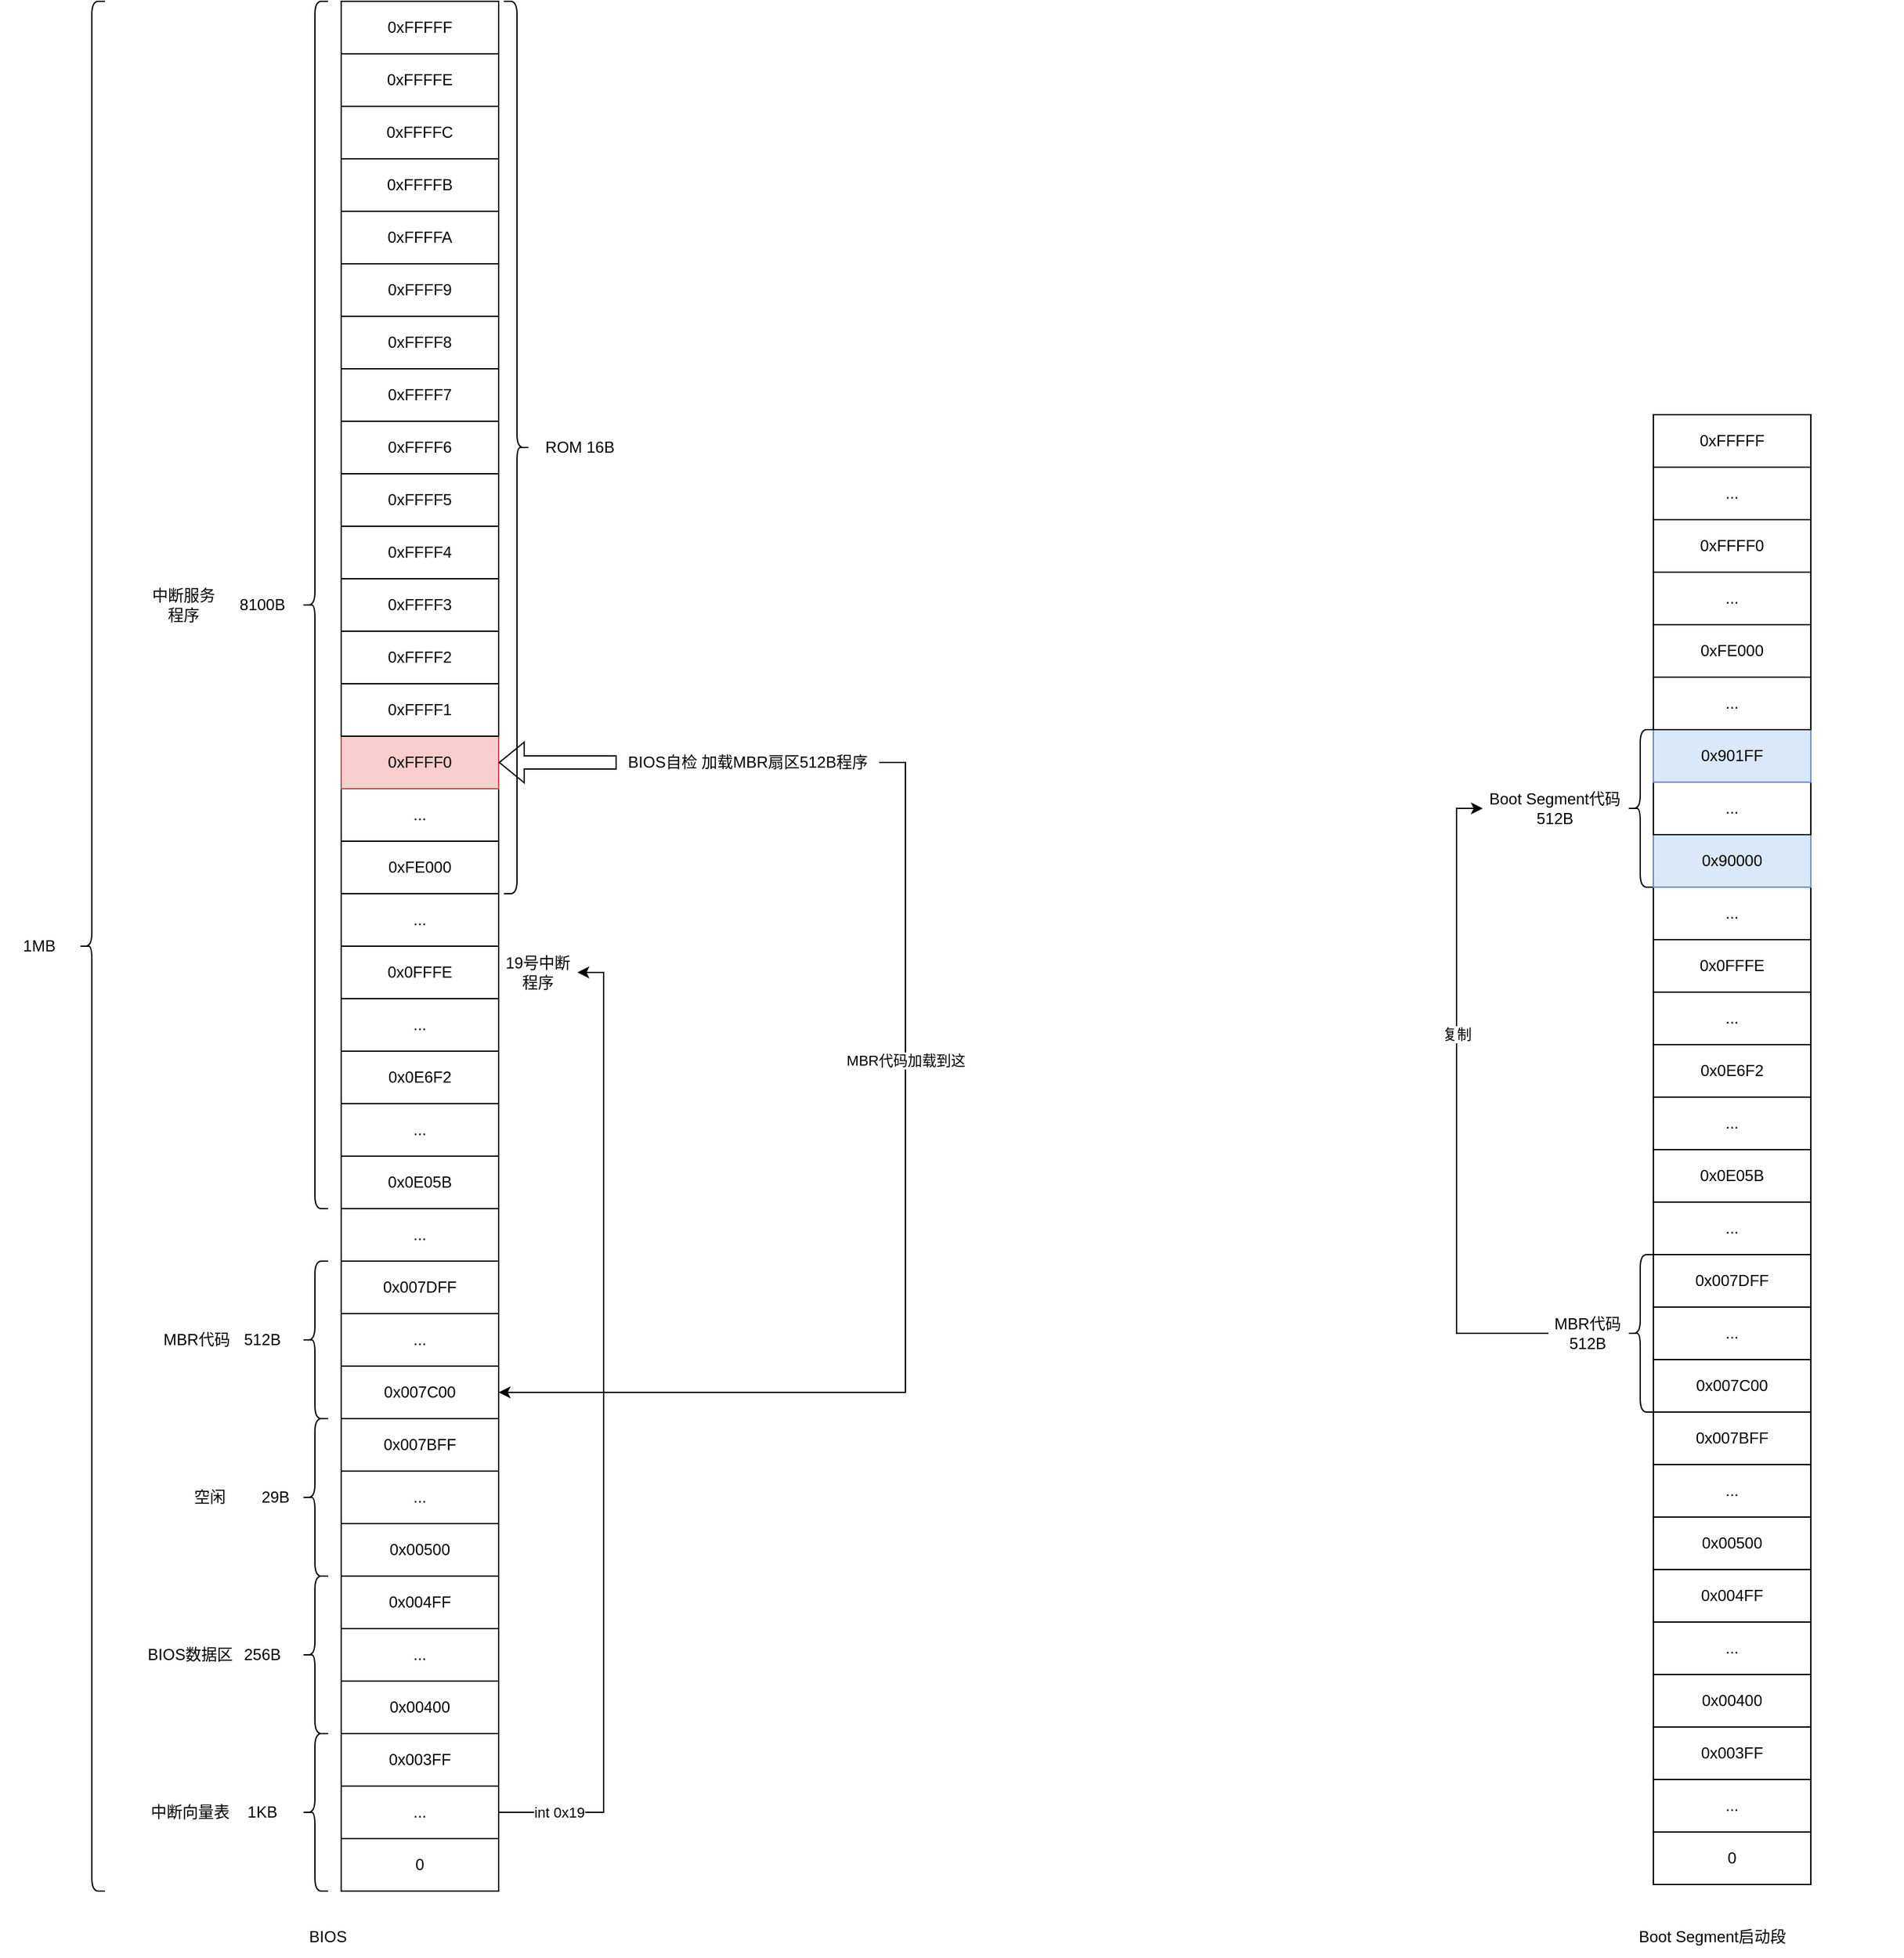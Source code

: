 <mxfile version="26.0.16">
  <diagram name="第 1 页" id="WGkBW5IIXQicfwlrZCdL">
    <mxGraphModel dx="1191" dy="1868" grid="1" gridSize="10" guides="1" tooltips="1" connect="1" arrows="1" fold="1" page="1" pageScale="1" pageWidth="827" pageHeight="1169" math="0" shadow="0">
      <root>
        <mxCell id="0" />
        <mxCell id="1" parent="0" />
        <mxCell id="3c7TaoVtellls8Rgn1t3-1" value="0x00400" style="rounded=0;whiteSpace=wrap;html=1;" parent="1" vertex="1">
          <mxGeometry x="280" y="680" width="120" height="40" as="geometry" />
        </mxCell>
        <mxCell id="3c7TaoVtellls8Rgn1t3-2" value="..." style="rounded=0;whiteSpace=wrap;html=1;" parent="1" vertex="1">
          <mxGeometry x="280" y="640" width="120" height="40" as="geometry" />
        </mxCell>
        <mxCell id="3c7TaoVtellls8Rgn1t3-3" value="0x004FF" style="rounded=0;whiteSpace=wrap;html=1;" parent="1" vertex="1">
          <mxGeometry x="280" y="600" width="120" height="40" as="geometry" />
        </mxCell>
        <mxCell id="3c7TaoVtellls8Rgn1t3-4" value="0" style="rounded=0;whiteSpace=wrap;html=1;" parent="1" vertex="1">
          <mxGeometry x="280" y="800" width="120" height="40" as="geometry" />
        </mxCell>
        <mxCell id="3c7TaoVtellls8Rgn1t3-30" style="edgeStyle=orthogonalEdgeStyle;rounded=0;orthogonalLoop=1;jettySize=auto;html=1;exitX=1;exitY=0.5;exitDx=0;exitDy=0;entryX=1;entryY=0.5;entryDx=0;entryDy=0;" parent="1" source="3c7TaoVtellls8Rgn1t3-5" target="3c7TaoVtellls8Rgn1t3-29" edge="1">
          <mxGeometry relative="1" as="geometry" />
        </mxCell>
        <mxCell id="3c7TaoVtellls8Rgn1t3-31" value="int 0x19" style="edgeLabel;html=1;align=center;verticalAlign=middle;resizable=0;points=[];" parent="3c7TaoVtellls8Rgn1t3-30" vertex="1" connectable="0">
          <mxGeometry x="-0.876" relative="1" as="geometry">
            <mxPoint as="offset" />
          </mxGeometry>
        </mxCell>
        <mxCell id="3c7TaoVtellls8Rgn1t3-5" value="..." style="rounded=0;whiteSpace=wrap;html=1;" parent="1" vertex="1">
          <mxGeometry x="280" y="760" width="120" height="40" as="geometry" />
        </mxCell>
        <mxCell id="3c7TaoVtellls8Rgn1t3-6" value="0x003FF" style="rounded=0;whiteSpace=wrap;html=1;" parent="1" vertex="1">
          <mxGeometry x="280" y="720" width="120" height="40" as="geometry" />
        </mxCell>
        <mxCell id="3c7TaoVtellls8Rgn1t3-8" value="中断向量表" style="text;html=1;align=center;verticalAlign=middle;whiteSpace=wrap;rounded=0;" parent="1" vertex="1">
          <mxGeometry x="130" y="765" width="70" height="30" as="geometry" />
        </mxCell>
        <mxCell id="3c7TaoVtellls8Rgn1t3-9" value="" style="shape=curlyBracket;whiteSpace=wrap;html=1;rounded=1;labelPosition=left;verticalLabelPosition=middle;align=right;verticalAlign=middle;" parent="1" vertex="1">
          <mxGeometry x="250" y="600" width="20" height="120" as="geometry" />
        </mxCell>
        <mxCell id="3c7TaoVtellls8Rgn1t3-10" value="1KB" style="text;html=1;align=center;verticalAlign=middle;whiteSpace=wrap;rounded=0;" parent="1" vertex="1">
          <mxGeometry x="190" y="765" width="60" height="30" as="geometry" />
        </mxCell>
        <mxCell id="3c7TaoVtellls8Rgn1t3-11" value="" style="shape=curlyBracket;whiteSpace=wrap;html=1;rounded=1;labelPosition=left;verticalLabelPosition=middle;align=right;verticalAlign=middle;" parent="1" vertex="1">
          <mxGeometry x="250" y="720" width="20" height="120" as="geometry" />
        </mxCell>
        <mxCell id="3c7TaoVtellls8Rgn1t3-12" value="256B" style="text;html=1;align=center;verticalAlign=middle;whiteSpace=wrap;rounded=0;" parent="1" vertex="1">
          <mxGeometry x="190" y="645" width="60" height="30" as="geometry" />
        </mxCell>
        <mxCell id="3c7TaoVtellls8Rgn1t3-13" value="BIOS数据区" style="text;html=1;align=center;verticalAlign=middle;whiteSpace=wrap;rounded=0;" parent="1" vertex="1">
          <mxGeometry x="130" y="645" width="70" height="30" as="geometry" />
        </mxCell>
        <mxCell id="3c7TaoVtellls8Rgn1t3-14" value="..." style="rounded=0;whiteSpace=wrap;html=1;" parent="1" vertex="1">
          <mxGeometry x="280" y="320" width="120" height="40" as="geometry" />
        </mxCell>
        <mxCell id="3c7TaoVtellls8Rgn1t3-15" value="0x0E05B" style="rounded=0;whiteSpace=wrap;html=1;" parent="1" vertex="1">
          <mxGeometry x="280" y="280" width="120" height="40" as="geometry" />
        </mxCell>
        <mxCell id="3c7TaoVtellls8Rgn1t3-16" value="0x0FFFE" style="rounded=0;whiteSpace=wrap;html=1;" parent="1" vertex="1">
          <mxGeometry x="280" y="120" width="120" height="40" as="geometry" />
        </mxCell>
        <mxCell id="3c7TaoVtellls8Rgn1t3-17" value="..." style="rounded=0;whiteSpace=wrap;html=1;" parent="1" vertex="1">
          <mxGeometry x="280" y="240" width="120" height="40" as="geometry" />
        </mxCell>
        <mxCell id="3c7TaoVtellls8Rgn1t3-18" value="" style="shape=curlyBracket;whiteSpace=wrap;html=1;rounded=1;labelPosition=left;verticalLabelPosition=middle;align=right;verticalAlign=middle;" parent="1" vertex="1">
          <mxGeometry x="250" y="-600" width="20" height="920" as="geometry" />
        </mxCell>
        <mxCell id="3c7TaoVtellls8Rgn1t3-19" value="8100B" style="text;html=1;align=center;verticalAlign=middle;whiteSpace=wrap;rounded=0;" parent="1" vertex="1">
          <mxGeometry x="190" y="-155" width="60" height="30" as="geometry" />
        </mxCell>
        <mxCell id="3c7TaoVtellls8Rgn1t3-20" value="中断服务程序" style="text;html=1;align=center;verticalAlign=middle;whiteSpace=wrap;rounded=0;" parent="1" vertex="1">
          <mxGeometry x="130" y="-155" width="60" height="30" as="geometry" />
        </mxCell>
        <mxCell id="3c7TaoVtellls8Rgn1t3-21" value="..." style="rounded=0;whiteSpace=wrap;html=1;" parent="1" vertex="1">
          <mxGeometry x="280" y="80" width="120" height="40" as="geometry" />
        </mxCell>
        <mxCell id="3c7TaoVtellls8Rgn1t3-23" value="" style="shape=curlyBracket;whiteSpace=wrap;html=1;rounded=1;labelPosition=left;verticalLabelPosition=middle;align=right;verticalAlign=middle;" parent="1" vertex="1">
          <mxGeometry x="80" y="-600" width="20" height="1440" as="geometry" />
        </mxCell>
        <mxCell id="3c7TaoVtellls8Rgn1t3-24" value="1MB" style="text;html=1;align=center;verticalAlign=middle;whiteSpace=wrap;rounded=0;" parent="1" vertex="1">
          <mxGeometry x="20" y="105" width="60" height="30" as="geometry" />
        </mxCell>
        <mxCell id="3c7TaoVtellls8Rgn1t3-25" value="BIOS" style="text;html=1;align=center;verticalAlign=middle;whiteSpace=wrap;rounded=0;" parent="1" vertex="1">
          <mxGeometry x="220" y="860" width="100" height="30" as="geometry" />
        </mxCell>
        <mxCell id="3c7TaoVtellls8Rgn1t3-26" value="0x0E6F2" style="rounded=0;whiteSpace=wrap;html=1;" parent="1" vertex="1">
          <mxGeometry x="280" y="200" width="120" height="40" as="geometry" />
        </mxCell>
        <mxCell id="3c7TaoVtellls8Rgn1t3-27" value="..." style="rounded=0;whiteSpace=wrap;html=1;" parent="1" vertex="1">
          <mxGeometry x="280" y="160" width="120" height="40" as="geometry" />
        </mxCell>
        <mxCell id="3c7TaoVtellls8Rgn1t3-29" value="19号中断程序" style="text;html=1;align=center;verticalAlign=middle;whiteSpace=wrap;rounded=0;" parent="1" vertex="1">
          <mxGeometry x="400" y="125" width="60" height="30" as="geometry" />
        </mxCell>
        <mxCell id="3c7TaoVtellls8Rgn1t3-32" value="0xFE000" style="rounded=0;whiteSpace=wrap;html=1;" parent="1" vertex="1">
          <mxGeometry x="280" y="40" width="120" height="40" as="geometry" />
        </mxCell>
        <mxCell id="3c7TaoVtellls8Rgn1t3-33" value="..." style="rounded=0;whiteSpace=wrap;html=1;" parent="1" vertex="1">
          <mxGeometry x="280" width="120" height="40" as="geometry" />
        </mxCell>
        <mxCell id="3c7TaoVtellls8Rgn1t3-34" value="0xFFFF0" style="rounded=0;whiteSpace=wrap;html=1;fillColor=#f8cecc;strokeColor=#b85450;" parent="1" vertex="1">
          <mxGeometry x="280" y="-40" width="120" height="40" as="geometry" />
        </mxCell>
        <mxCell id="3c7TaoVtellls8Rgn1t3-36" value="" style="shape=curlyBracket;whiteSpace=wrap;html=1;rounded=1;flipH=1;labelPosition=right;verticalLabelPosition=middle;align=left;verticalAlign=middle;" parent="1" vertex="1">
          <mxGeometry x="404" y="-600" width="20" height="680" as="geometry" />
        </mxCell>
        <mxCell id="3c7TaoVtellls8Rgn1t3-37" value="ROM 16B" style="text;html=1;align=center;verticalAlign=middle;whiteSpace=wrap;rounded=0;" parent="1" vertex="1">
          <mxGeometry x="413.5" y="-275" width="96" height="30" as="geometry" />
        </mxCell>
        <mxCell id="3c7TaoVtellls8Rgn1t3-38" value="0xFFFFF" style="rounded=0;whiteSpace=wrap;html=1;" parent="1" vertex="1">
          <mxGeometry x="280" y="-600" width="120" height="40" as="geometry" />
        </mxCell>
        <mxCell id="3c7TaoVtellls8Rgn1t3-39" value="0xFFFFE" style="rounded=0;whiteSpace=wrap;html=1;" parent="1" vertex="1">
          <mxGeometry x="280" y="-560" width="120" height="40" as="geometry" />
        </mxCell>
        <mxCell id="3c7TaoVtellls8Rgn1t3-40" value="0xFFFFC" style="rounded=0;whiteSpace=wrap;html=1;" parent="1" vertex="1">
          <mxGeometry x="280" y="-520" width="120" height="40" as="geometry" />
        </mxCell>
        <mxCell id="3c7TaoVtellls8Rgn1t3-41" value="0xFFFFB" style="rounded=0;whiteSpace=wrap;html=1;" parent="1" vertex="1">
          <mxGeometry x="280" y="-480" width="120" height="40" as="geometry" />
        </mxCell>
        <mxCell id="3c7TaoVtellls8Rgn1t3-42" value="0xFFFFA" style="rounded=0;whiteSpace=wrap;html=1;" parent="1" vertex="1">
          <mxGeometry x="280" y="-440" width="120" height="40" as="geometry" />
        </mxCell>
        <mxCell id="3c7TaoVtellls8Rgn1t3-43" value="0xFFFF9" style="rounded=0;whiteSpace=wrap;html=1;" parent="1" vertex="1">
          <mxGeometry x="280" y="-400" width="120" height="40" as="geometry" />
        </mxCell>
        <mxCell id="3c7TaoVtellls8Rgn1t3-44" value="0xFFFF8" style="rounded=0;whiteSpace=wrap;html=1;" parent="1" vertex="1">
          <mxGeometry x="280" y="-360" width="120" height="40" as="geometry" />
        </mxCell>
        <mxCell id="3c7TaoVtellls8Rgn1t3-45" value="0xFFFF7" style="rounded=0;whiteSpace=wrap;html=1;" parent="1" vertex="1">
          <mxGeometry x="280" y="-320" width="120" height="40" as="geometry" />
        </mxCell>
        <mxCell id="3c7TaoVtellls8Rgn1t3-46" value="0xFFFF6" style="rounded=0;whiteSpace=wrap;html=1;" parent="1" vertex="1">
          <mxGeometry x="280" y="-280" width="120" height="40" as="geometry" />
        </mxCell>
        <mxCell id="3c7TaoVtellls8Rgn1t3-47" value="0xFFFF5" style="rounded=0;whiteSpace=wrap;html=1;" parent="1" vertex="1">
          <mxGeometry x="280" y="-240" width="120" height="40" as="geometry" />
        </mxCell>
        <mxCell id="3c7TaoVtellls8Rgn1t3-48" value="0xFFFF4" style="rounded=0;whiteSpace=wrap;html=1;" parent="1" vertex="1">
          <mxGeometry x="280" y="-200" width="120" height="40" as="geometry" />
        </mxCell>
        <mxCell id="3c7TaoVtellls8Rgn1t3-49" value="0xFFFF3" style="rounded=0;whiteSpace=wrap;html=1;" parent="1" vertex="1">
          <mxGeometry x="280" y="-160" width="120" height="40" as="geometry" />
        </mxCell>
        <mxCell id="3c7TaoVtellls8Rgn1t3-50" value="0xFFFF2" style="rounded=0;whiteSpace=wrap;html=1;" parent="1" vertex="1">
          <mxGeometry x="280" y="-120" width="120" height="40" as="geometry" />
        </mxCell>
        <mxCell id="3c7TaoVtellls8Rgn1t3-51" value="0xFFFF1" style="rounded=0;whiteSpace=wrap;html=1;" parent="1" vertex="1">
          <mxGeometry x="280" y="-80" width="120" height="40" as="geometry" />
        </mxCell>
        <mxCell id="3c7TaoVtellls8Rgn1t3-52" value="" style="shape=flexArrow;endArrow=classic;html=1;rounded=0;entryX=1;entryY=0.5;entryDx=0;entryDy=0;" parent="1" target="3c7TaoVtellls8Rgn1t3-34" edge="1">
          <mxGeometry width="50" height="50" relative="1" as="geometry">
            <mxPoint x="490" y="-20" as="sourcePoint" />
            <mxPoint x="660" y="-30" as="targetPoint" />
          </mxGeometry>
        </mxCell>
        <mxCell id="3c7TaoVtellls8Rgn1t3-67" style="edgeStyle=orthogonalEdgeStyle;rounded=0;orthogonalLoop=1;jettySize=auto;html=1;exitX=1;exitY=0.5;exitDx=0;exitDy=0;entryX=1;entryY=0.5;entryDx=0;entryDy=0;" parent="1" source="3c7TaoVtellls8Rgn1t3-53" target="3c7TaoVtellls8Rgn1t3-57" edge="1">
          <mxGeometry relative="1" as="geometry" />
        </mxCell>
        <mxCell id="3c7TaoVtellls8Rgn1t3-68" value="MBR代码加载到这" style="edgeLabel;html=1;align=center;verticalAlign=middle;resizable=0;points=[];" parent="3c7TaoVtellls8Rgn1t3-67" vertex="1" connectable="0">
          <mxGeometry x="-0.39" relative="1" as="geometry">
            <mxPoint as="offset" />
          </mxGeometry>
        </mxCell>
        <mxCell id="3c7TaoVtellls8Rgn1t3-53" value="BIOS自检 加载MBR扇区512B程序" style="text;html=1;align=center;verticalAlign=middle;whiteSpace=wrap;rounded=0;" parent="1" vertex="1">
          <mxGeometry x="490" y="-35" width="200" height="30" as="geometry" />
        </mxCell>
        <mxCell id="3c7TaoVtellls8Rgn1t3-54" value="0x00500" style="rounded=0;whiteSpace=wrap;html=1;" parent="1" vertex="1">
          <mxGeometry x="280" y="560" width="120" height="40" as="geometry" />
        </mxCell>
        <mxCell id="3c7TaoVtellls8Rgn1t3-55" value="..." style="rounded=0;whiteSpace=wrap;html=1;" parent="1" vertex="1">
          <mxGeometry x="280" y="520" width="120" height="40" as="geometry" />
        </mxCell>
        <mxCell id="3c7TaoVtellls8Rgn1t3-56" value="0x007BFF" style="rounded=0;whiteSpace=wrap;html=1;" parent="1" vertex="1">
          <mxGeometry x="280" y="480" width="120" height="40" as="geometry" />
        </mxCell>
        <mxCell id="3c7TaoVtellls8Rgn1t3-57" value="0x007C00" style="rounded=0;whiteSpace=wrap;html=1;" parent="1" vertex="1">
          <mxGeometry x="280" y="440" width="120" height="40" as="geometry" />
        </mxCell>
        <mxCell id="3c7TaoVtellls8Rgn1t3-58" value="..." style="rounded=0;whiteSpace=wrap;html=1;" parent="1" vertex="1">
          <mxGeometry x="280" y="400" width="120" height="40" as="geometry" />
        </mxCell>
        <mxCell id="3c7TaoVtellls8Rgn1t3-59" value="0x007DFF" style="rounded=0;whiteSpace=wrap;html=1;" parent="1" vertex="1">
          <mxGeometry x="280" y="360" width="120" height="40" as="geometry" />
        </mxCell>
        <mxCell id="3c7TaoVtellls8Rgn1t3-61" value="" style="shape=curlyBracket;whiteSpace=wrap;html=1;rounded=1;labelPosition=left;verticalLabelPosition=middle;align=right;verticalAlign=middle;" parent="1" vertex="1">
          <mxGeometry x="250" y="480" width="20" height="120" as="geometry" />
        </mxCell>
        <mxCell id="3c7TaoVtellls8Rgn1t3-62" value="" style="shape=curlyBracket;whiteSpace=wrap;html=1;rounded=1;labelPosition=left;verticalLabelPosition=middle;align=right;verticalAlign=middle;" parent="1" vertex="1">
          <mxGeometry x="250" y="360" width="20" height="120" as="geometry" />
        </mxCell>
        <mxCell id="3c7TaoVtellls8Rgn1t3-63" value="29B" style="text;html=1;align=center;verticalAlign=middle;whiteSpace=wrap;rounded=0;" parent="1" vertex="1">
          <mxGeometry x="200" y="525" width="60" height="30" as="geometry" />
        </mxCell>
        <mxCell id="3c7TaoVtellls8Rgn1t3-64" value="空闲" style="text;html=1;align=center;verticalAlign=middle;whiteSpace=wrap;rounded=0;" parent="1" vertex="1">
          <mxGeometry x="150" y="525" width="60" height="30" as="geometry" />
        </mxCell>
        <mxCell id="3c7TaoVtellls8Rgn1t3-65" value="512B" style="text;html=1;align=center;verticalAlign=middle;whiteSpace=wrap;rounded=0;" parent="1" vertex="1">
          <mxGeometry x="190" y="405" width="60" height="30" as="geometry" />
        </mxCell>
        <mxCell id="3c7TaoVtellls8Rgn1t3-66" value="MBR代码" style="text;html=1;align=center;verticalAlign=middle;whiteSpace=wrap;rounded=0;" parent="1" vertex="1">
          <mxGeometry x="140" y="405" width="60" height="30" as="geometry" />
        </mxCell>
        <mxCell id="-2iCqf_mqISkM30TJDvY-1" value="0x00400" style="rounded=0;whiteSpace=wrap;html=1;" vertex="1" parent="1">
          <mxGeometry x="1280" y="675" width="120" height="40" as="geometry" />
        </mxCell>
        <mxCell id="-2iCqf_mqISkM30TJDvY-2" value="..." style="rounded=0;whiteSpace=wrap;html=1;" vertex="1" parent="1">
          <mxGeometry x="1280" y="635" width="120" height="40" as="geometry" />
        </mxCell>
        <mxCell id="-2iCqf_mqISkM30TJDvY-3" value="0x004FF" style="rounded=0;whiteSpace=wrap;html=1;" vertex="1" parent="1">
          <mxGeometry x="1280" y="595" width="120" height="40" as="geometry" />
        </mxCell>
        <mxCell id="-2iCqf_mqISkM30TJDvY-4" value="0" style="rounded=0;whiteSpace=wrap;html=1;" vertex="1" parent="1">
          <mxGeometry x="1280" y="795" width="120" height="40" as="geometry" />
        </mxCell>
        <mxCell id="-2iCqf_mqISkM30TJDvY-7" value="..." style="rounded=0;whiteSpace=wrap;html=1;" vertex="1" parent="1">
          <mxGeometry x="1280" y="755" width="120" height="40" as="geometry" />
        </mxCell>
        <mxCell id="-2iCqf_mqISkM30TJDvY-8" value="0x003FF" style="rounded=0;whiteSpace=wrap;html=1;" vertex="1" parent="1">
          <mxGeometry x="1280" y="715" width="120" height="40" as="geometry" />
        </mxCell>
        <mxCell id="-2iCqf_mqISkM30TJDvY-15" value="..." style="rounded=0;whiteSpace=wrap;html=1;" vertex="1" parent="1">
          <mxGeometry x="1280" y="315" width="120" height="40" as="geometry" />
        </mxCell>
        <mxCell id="-2iCqf_mqISkM30TJDvY-16" value="0x0E05B" style="rounded=0;whiteSpace=wrap;html=1;" vertex="1" parent="1">
          <mxGeometry x="1280" y="275" width="120" height="40" as="geometry" />
        </mxCell>
        <mxCell id="-2iCqf_mqISkM30TJDvY-17" value="0x0FFFE" style="rounded=0;whiteSpace=wrap;html=1;" vertex="1" parent="1">
          <mxGeometry x="1280" y="115" width="120" height="40" as="geometry" />
        </mxCell>
        <mxCell id="-2iCqf_mqISkM30TJDvY-18" value="..." style="rounded=0;whiteSpace=wrap;html=1;" vertex="1" parent="1">
          <mxGeometry x="1280" y="235" width="120" height="40" as="geometry" />
        </mxCell>
        <mxCell id="-2iCqf_mqISkM30TJDvY-22" value="..." style="rounded=0;whiteSpace=wrap;html=1;" vertex="1" parent="1">
          <mxGeometry x="1280" y="75" width="120" height="40" as="geometry" />
        </mxCell>
        <mxCell id="-2iCqf_mqISkM30TJDvY-24" value="Boot Segment启动段" style="text;html=1;align=center;verticalAlign=middle;whiteSpace=wrap;rounded=0;" vertex="1" parent="1">
          <mxGeometry x="1180" y="860" width="290" height="30" as="geometry" />
        </mxCell>
        <mxCell id="-2iCqf_mqISkM30TJDvY-25" value="0x0E6F2" style="rounded=0;whiteSpace=wrap;html=1;" vertex="1" parent="1">
          <mxGeometry x="1280" y="195" width="120" height="40" as="geometry" />
        </mxCell>
        <mxCell id="-2iCqf_mqISkM30TJDvY-26" value="..." style="rounded=0;whiteSpace=wrap;html=1;" vertex="1" parent="1">
          <mxGeometry x="1280" y="155" width="120" height="40" as="geometry" />
        </mxCell>
        <mxCell id="-2iCqf_mqISkM30TJDvY-28" value="0xFE000" style="rounded=0;whiteSpace=wrap;html=1;" vertex="1" parent="1">
          <mxGeometry x="1280" y="-125" width="120" height="40" as="geometry" />
        </mxCell>
        <mxCell id="-2iCqf_mqISkM30TJDvY-29" value="..." style="rounded=0;whiteSpace=wrap;html=1;" vertex="1" parent="1">
          <mxGeometry x="1280" y="-165" width="120" height="40" as="geometry" />
        </mxCell>
        <mxCell id="-2iCqf_mqISkM30TJDvY-30" value="0xFFFF0" style="rounded=0;whiteSpace=wrap;html=1;" vertex="1" parent="1">
          <mxGeometry x="1280" y="-205" width="120" height="40" as="geometry" />
        </mxCell>
        <mxCell id="-2iCqf_mqISkM30TJDvY-33" value="0xFFFFF" style="rounded=0;whiteSpace=wrap;html=1;" vertex="1" parent="1">
          <mxGeometry x="1280" y="-285" width="120" height="40" as="geometry" />
        </mxCell>
        <mxCell id="-2iCqf_mqISkM30TJDvY-46" value="..." style="rounded=0;whiteSpace=wrap;html=1;" vertex="1" parent="1">
          <mxGeometry x="1280" y="-245" width="120" height="40" as="geometry" />
        </mxCell>
        <mxCell id="-2iCqf_mqISkM30TJDvY-51" value="0x00500" style="rounded=0;whiteSpace=wrap;html=1;" vertex="1" parent="1">
          <mxGeometry x="1280" y="555" width="120" height="40" as="geometry" />
        </mxCell>
        <mxCell id="-2iCqf_mqISkM30TJDvY-52" value="..." style="rounded=0;whiteSpace=wrap;html=1;" vertex="1" parent="1">
          <mxGeometry x="1280" y="515" width="120" height="40" as="geometry" />
        </mxCell>
        <mxCell id="-2iCqf_mqISkM30TJDvY-53" value="0x007BFF" style="rounded=0;whiteSpace=wrap;html=1;" vertex="1" parent="1">
          <mxGeometry x="1280" y="475" width="120" height="40" as="geometry" />
        </mxCell>
        <mxCell id="-2iCqf_mqISkM30TJDvY-54" value="0x007C00" style="rounded=0;whiteSpace=wrap;html=1;" vertex="1" parent="1">
          <mxGeometry x="1280" y="435" width="120" height="40" as="geometry" />
        </mxCell>
        <mxCell id="-2iCqf_mqISkM30TJDvY-55" value="..." style="rounded=0;whiteSpace=wrap;html=1;" vertex="1" parent="1">
          <mxGeometry x="1280" y="395" width="120" height="40" as="geometry" />
        </mxCell>
        <mxCell id="-2iCqf_mqISkM30TJDvY-56" value="0x007DFF" style="rounded=0;whiteSpace=wrap;html=1;" vertex="1" parent="1">
          <mxGeometry x="1280" y="355" width="120" height="40" as="geometry" />
        </mxCell>
        <mxCell id="-2iCqf_mqISkM30TJDvY-58" value="" style="shape=curlyBracket;whiteSpace=wrap;html=1;rounded=1;labelPosition=left;verticalLabelPosition=middle;align=right;verticalAlign=middle;" vertex="1" parent="1">
          <mxGeometry x="1260" y="-45" width="20" height="120" as="geometry" />
        </mxCell>
        <mxCell id="-2iCqf_mqISkM30TJDvY-70" style="edgeStyle=orthogonalEdgeStyle;rounded=0;orthogonalLoop=1;jettySize=auto;html=1;exitX=0;exitY=0.5;exitDx=0;exitDy=0;entryX=0;entryY=0.5;entryDx=0;entryDy=0;" edge="1" parent="1" source="-2iCqf_mqISkM30TJDvY-62" target="-2iCqf_mqISkM30TJDvY-69">
          <mxGeometry relative="1" as="geometry" />
        </mxCell>
        <mxCell id="-2iCqf_mqISkM30TJDvY-71" value="复制" style="edgeLabel;html=1;align=center;verticalAlign=middle;resizable=0;points=[];" vertex="1" connectable="0" parent="-2iCqf_mqISkM30TJDvY-70">
          <mxGeometry x="0.218" relative="1" as="geometry">
            <mxPoint as="offset" />
          </mxGeometry>
        </mxCell>
        <mxCell id="-2iCqf_mqISkM30TJDvY-62" value="MBR代码 512B" style="text;html=1;align=center;verticalAlign=middle;whiteSpace=wrap;rounded=0;" vertex="1" parent="1">
          <mxGeometry x="1200" y="400" width="60" height="30" as="geometry" />
        </mxCell>
        <mxCell id="-2iCqf_mqISkM30TJDvY-63" value="0x90000" style="rounded=0;whiteSpace=wrap;html=1;fillColor=#dae8fc;strokeColor=#6c8ebf;" vertex="1" parent="1">
          <mxGeometry x="1280" y="35" width="120" height="40" as="geometry" />
        </mxCell>
        <mxCell id="-2iCqf_mqISkM30TJDvY-64" value="..." style="rounded=0;whiteSpace=wrap;html=1;" vertex="1" parent="1">
          <mxGeometry x="1280" y="-5" width="120" height="40" as="geometry" />
        </mxCell>
        <mxCell id="-2iCqf_mqISkM30TJDvY-65" value="0x901FF" style="rounded=0;whiteSpace=wrap;html=1;fillColor=#dae8fc;strokeColor=#6c8ebf;" vertex="1" parent="1">
          <mxGeometry x="1280" y="-45" width="120" height="40" as="geometry" />
        </mxCell>
        <mxCell id="-2iCqf_mqISkM30TJDvY-66" value="..." style="rounded=0;whiteSpace=wrap;html=1;" vertex="1" parent="1">
          <mxGeometry x="1280" y="-85" width="120" height="40" as="geometry" />
        </mxCell>
        <mxCell id="-2iCqf_mqISkM30TJDvY-67" value="" style="shape=curlyBracket;whiteSpace=wrap;html=1;rounded=1;labelPosition=left;verticalLabelPosition=middle;align=right;verticalAlign=middle;" vertex="1" parent="1">
          <mxGeometry x="1260" y="355" width="20" height="120" as="geometry" />
        </mxCell>
        <mxCell id="-2iCqf_mqISkM30TJDvY-69" value="Boot Segment代码 512B" style="text;html=1;align=center;verticalAlign=middle;whiteSpace=wrap;rounded=0;" vertex="1" parent="1">
          <mxGeometry x="1150" width="110" height="30" as="geometry" />
        </mxCell>
      </root>
    </mxGraphModel>
  </diagram>
</mxfile>
